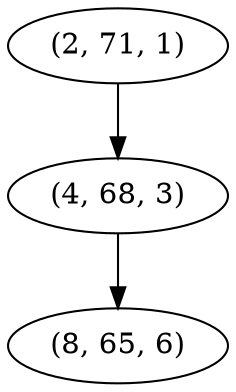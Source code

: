 digraph tree {
    "(2, 71, 1)";
    "(4, 68, 3)";
    "(8, 65, 6)";
    "(2, 71, 1)" -> "(4, 68, 3)";
    "(4, 68, 3)" -> "(8, 65, 6)";
}

